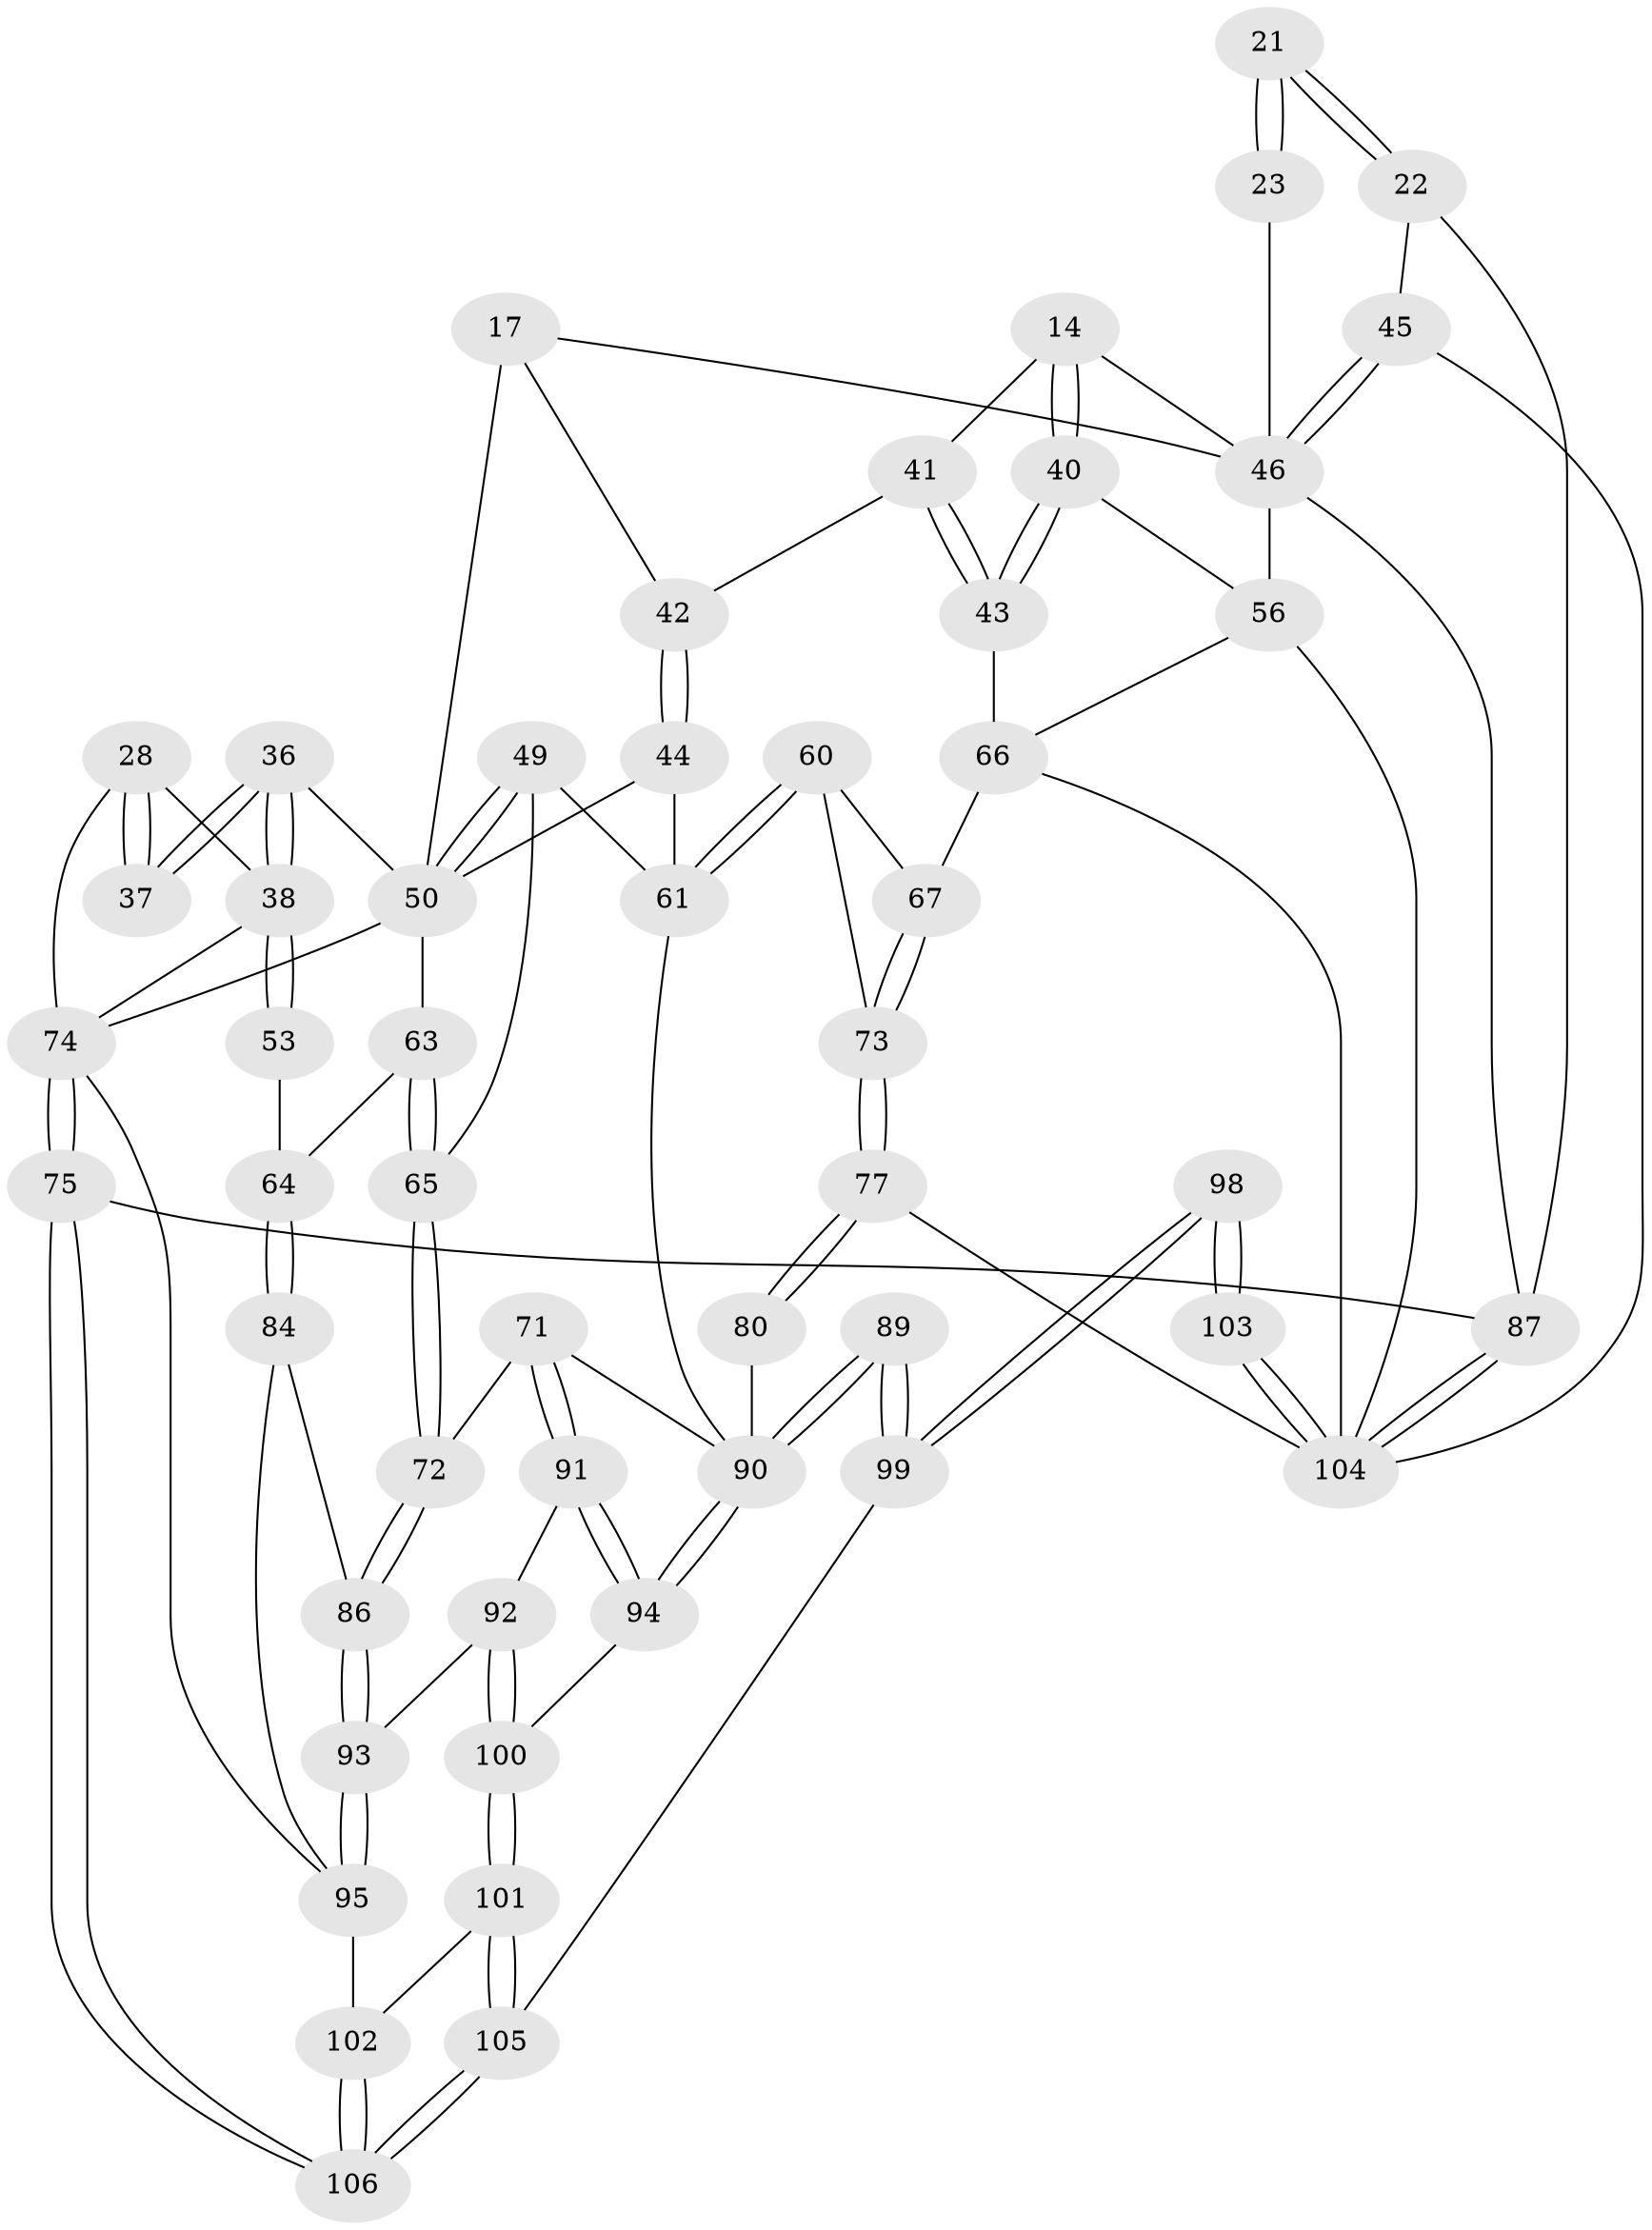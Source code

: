// original degree distribution, {3: 0.018867924528301886, 5: 0.4528301886792453, 6: 0.25471698113207547, 4: 0.27358490566037735}
// Generated by graph-tools (version 1.1) at 2025/01/03/09/25 05:01:04]
// undirected, 53 vertices, 123 edges
graph export_dot {
graph [start="1"]
  node [color=gray90,style=filled];
  14 [pos="+0.6303211615008054+0.11801383860142003"];
  17 [pos="+0.4527797450309421+0.16364694279918976",super="+6"];
  21 [pos="+1+0.07039675679143906"];
  22 [pos="+1+0.021323858063092057"];
  23 [pos="+0.9158033157599627+0.17165768221682845",super="+20"];
  28 [pos="+0.10305037343877974+0.21447836306631446",super="+27"];
  36 [pos="+0.1967535358766336+0.26818133668252747"];
  37 [pos="+0.1925719090555356+0.2449387715977362"];
  38 [pos="+0.10049331635006613+0.31157668482063006",super="+30"];
  40 [pos="+0.7101651075443194+0.31994137854238675"];
  41 [pos="+0.5676815940921193+0.33578692175708574",super="+15"];
  42 [pos="+0.5466328984910587+0.3375411630476071",super="+16"];
  43 [pos="+0.6568793791637509+0.3832407073950935"];
  44 [pos="+0.48490483420947256+0.3598324768952402"];
  45 [pos="+1+0.41553987039920876"];
  46 [pos="+1+0.42396782929488885",super="+24+25+13"];
  49 [pos="+0.41519313650742345+0.44820309232694244"];
  50 [pos="+0.3313586182460155+0.3447363083385271",super="+34+35+33+32+7"];
  53 [pos="+0+0.4276416453329169"];
  56 [pos="+0.8729054195602929+0.51379417890976",super="+47+39"];
  60 [pos="+0.5089860614225713+0.5081898453817746"];
  61 [pos="+0.4644390946873417+0.5087524709912059",super="+48"];
  63 [pos="+0.19888089251779303+0.5314199132857791",super="+55+54"];
  64 [pos="+0.07287659921861371+0.5249568750566503",super="+52"];
  65 [pos="+0.27048172147463717+0.5721756373769503",super="+62"];
  66 [pos="+0.6977030240998353+0.49899086429914524",super="+58"];
  67 [pos="+0.6112061481210145+0.5313444386945565",super="+59"];
  71 [pos="+0.3037614664195982+0.6120883221101849"];
  72 [pos="+0.2774173097782424+0.5867143318264262"];
  73 [pos="+0.5917223752264675+0.5683810685425847"];
  74 [pos="+0+1",super="+31+10+19"];
  75 [pos="+0+1",super="+4"];
  77 [pos="+0.6281593279666925+0.6557976532575385"];
  80 [pos="+0.5996842090667561+0.6789192028947181"];
  84 [pos="+0.10163428411275348+0.6169608982566316"];
  86 [pos="+0.1553723200529759+0.6623302451808695"];
  87 [pos="+1+1",super="+3"];
  89 [pos="+0.5275268628072808+0.8670437921602464"];
  90 [pos="+0.41990109684766663+0.805509451266355",super="+70+88"];
  91 [pos="+0.28310497082553615+0.6849023537644882"];
  92 [pos="+0.2721542555872827+0.6953153287567958"];
  93 [pos="+0.1712128323925583+0.7269000048549606"];
  94 [pos="+0.39173718311201106+0.8025409120069623"];
  95 [pos="+0.13832897202900543+0.8067994489947303",super="+85"];
  98 [pos="+0.6094228120220208+1"];
  99 [pos="+0.6056078006441911+1"];
  100 [pos="+0.2665967173979618+0.8327312943508665"];
  101 [pos="+0.25366428353107956+0.841018749179561"];
  102 [pos="+0.23469479617561417+0.8418313247781758"];
  103 [pos="+0.629458600153097+1",super="+96+97"];
  104 [pos="+0.761398318731651+1",super="+82+81+83"];
  105 [pos="+0.4004637704455644+1"];
  106 [pos="+0.14141808172503845+1"];
  14 -- 40;
  14 -- 40;
  14 -- 41;
  14 -- 46;
  17 -- 42;
  17 -- 50 [weight=2];
  17 -- 46;
  21 -- 22;
  21 -- 22;
  21 -- 23 [weight=2];
  21 -- 23;
  22 -- 45;
  22 -- 87;
  23 -- 46 [weight=2];
  28 -- 37 [weight=2];
  28 -- 37;
  28 -- 38;
  28 -- 74 [weight=2];
  36 -- 37;
  36 -- 37;
  36 -- 38;
  36 -- 38;
  36 -- 50;
  38 -- 53 [weight=2];
  38 -- 53;
  38 -- 74;
  40 -- 43;
  40 -- 43;
  40 -- 56;
  41 -- 42 [weight=2];
  41 -- 43;
  41 -- 43;
  42 -- 44;
  42 -- 44;
  43 -- 66;
  44 -- 50;
  44 -- 61;
  45 -- 46;
  45 -- 46;
  45 -- 104;
  46 -- 56 [weight=2];
  46 -- 87;
  49 -- 50;
  49 -- 50;
  49 -- 65;
  49 -- 61;
  50 -- 63 [weight=2];
  50 -- 74 [weight=2];
  53 -- 64;
  56 -- 104;
  56 -- 66;
  60 -- 61;
  60 -- 61;
  60 -- 73;
  60 -- 67;
  61 -- 90;
  63 -- 64 [weight=2];
  63 -- 65 [weight=2];
  63 -- 65;
  64 -- 84;
  64 -- 84;
  65 -- 72;
  65 -- 72;
  66 -- 67 [weight=2];
  66 -- 104;
  67 -- 73;
  67 -- 73;
  71 -- 72;
  71 -- 91;
  71 -- 91;
  71 -- 90;
  72 -- 86;
  72 -- 86;
  73 -- 77;
  73 -- 77;
  74 -- 75 [weight=3];
  74 -- 75;
  74 -- 95;
  75 -- 106;
  75 -- 106;
  75 -- 87 [weight=2];
  77 -- 80;
  77 -- 80;
  77 -- 104;
  80 -- 90 [weight=2];
  84 -- 86;
  84 -- 95;
  86 -- 93;
  86 -- 93;
  87 -- 104 [weight=2];
  87 -- 104;
  89 -- 90 [weight=2];
  89 -- 90;
  89 -- 99;
  89 -- 99;
  90 -- 94;
  90 -- 94;
  91 -- 92;
  91 -- 94;
  91 -- 94;
  92 -- 93;
  92 -- 100;
  92 -- 100;
  93 -- 95;
  93 -- 95;
  94 -- 100;
  95 -- 102;
  98 -- 99;
  98 -- 99;
  98 -- 103 [weight=2];
  98 -- 103;
  99 -- 105;
  100 -- 101;
  100 -- 101;
  101 -- 102;
  101 -- 105;
  101 -- 105;
  102 -- 106;
  102 -- 106;
  103 -- 104 [weight=3];
  103 -- 104;
  105 -- 106;
  105 -- 106;
}
